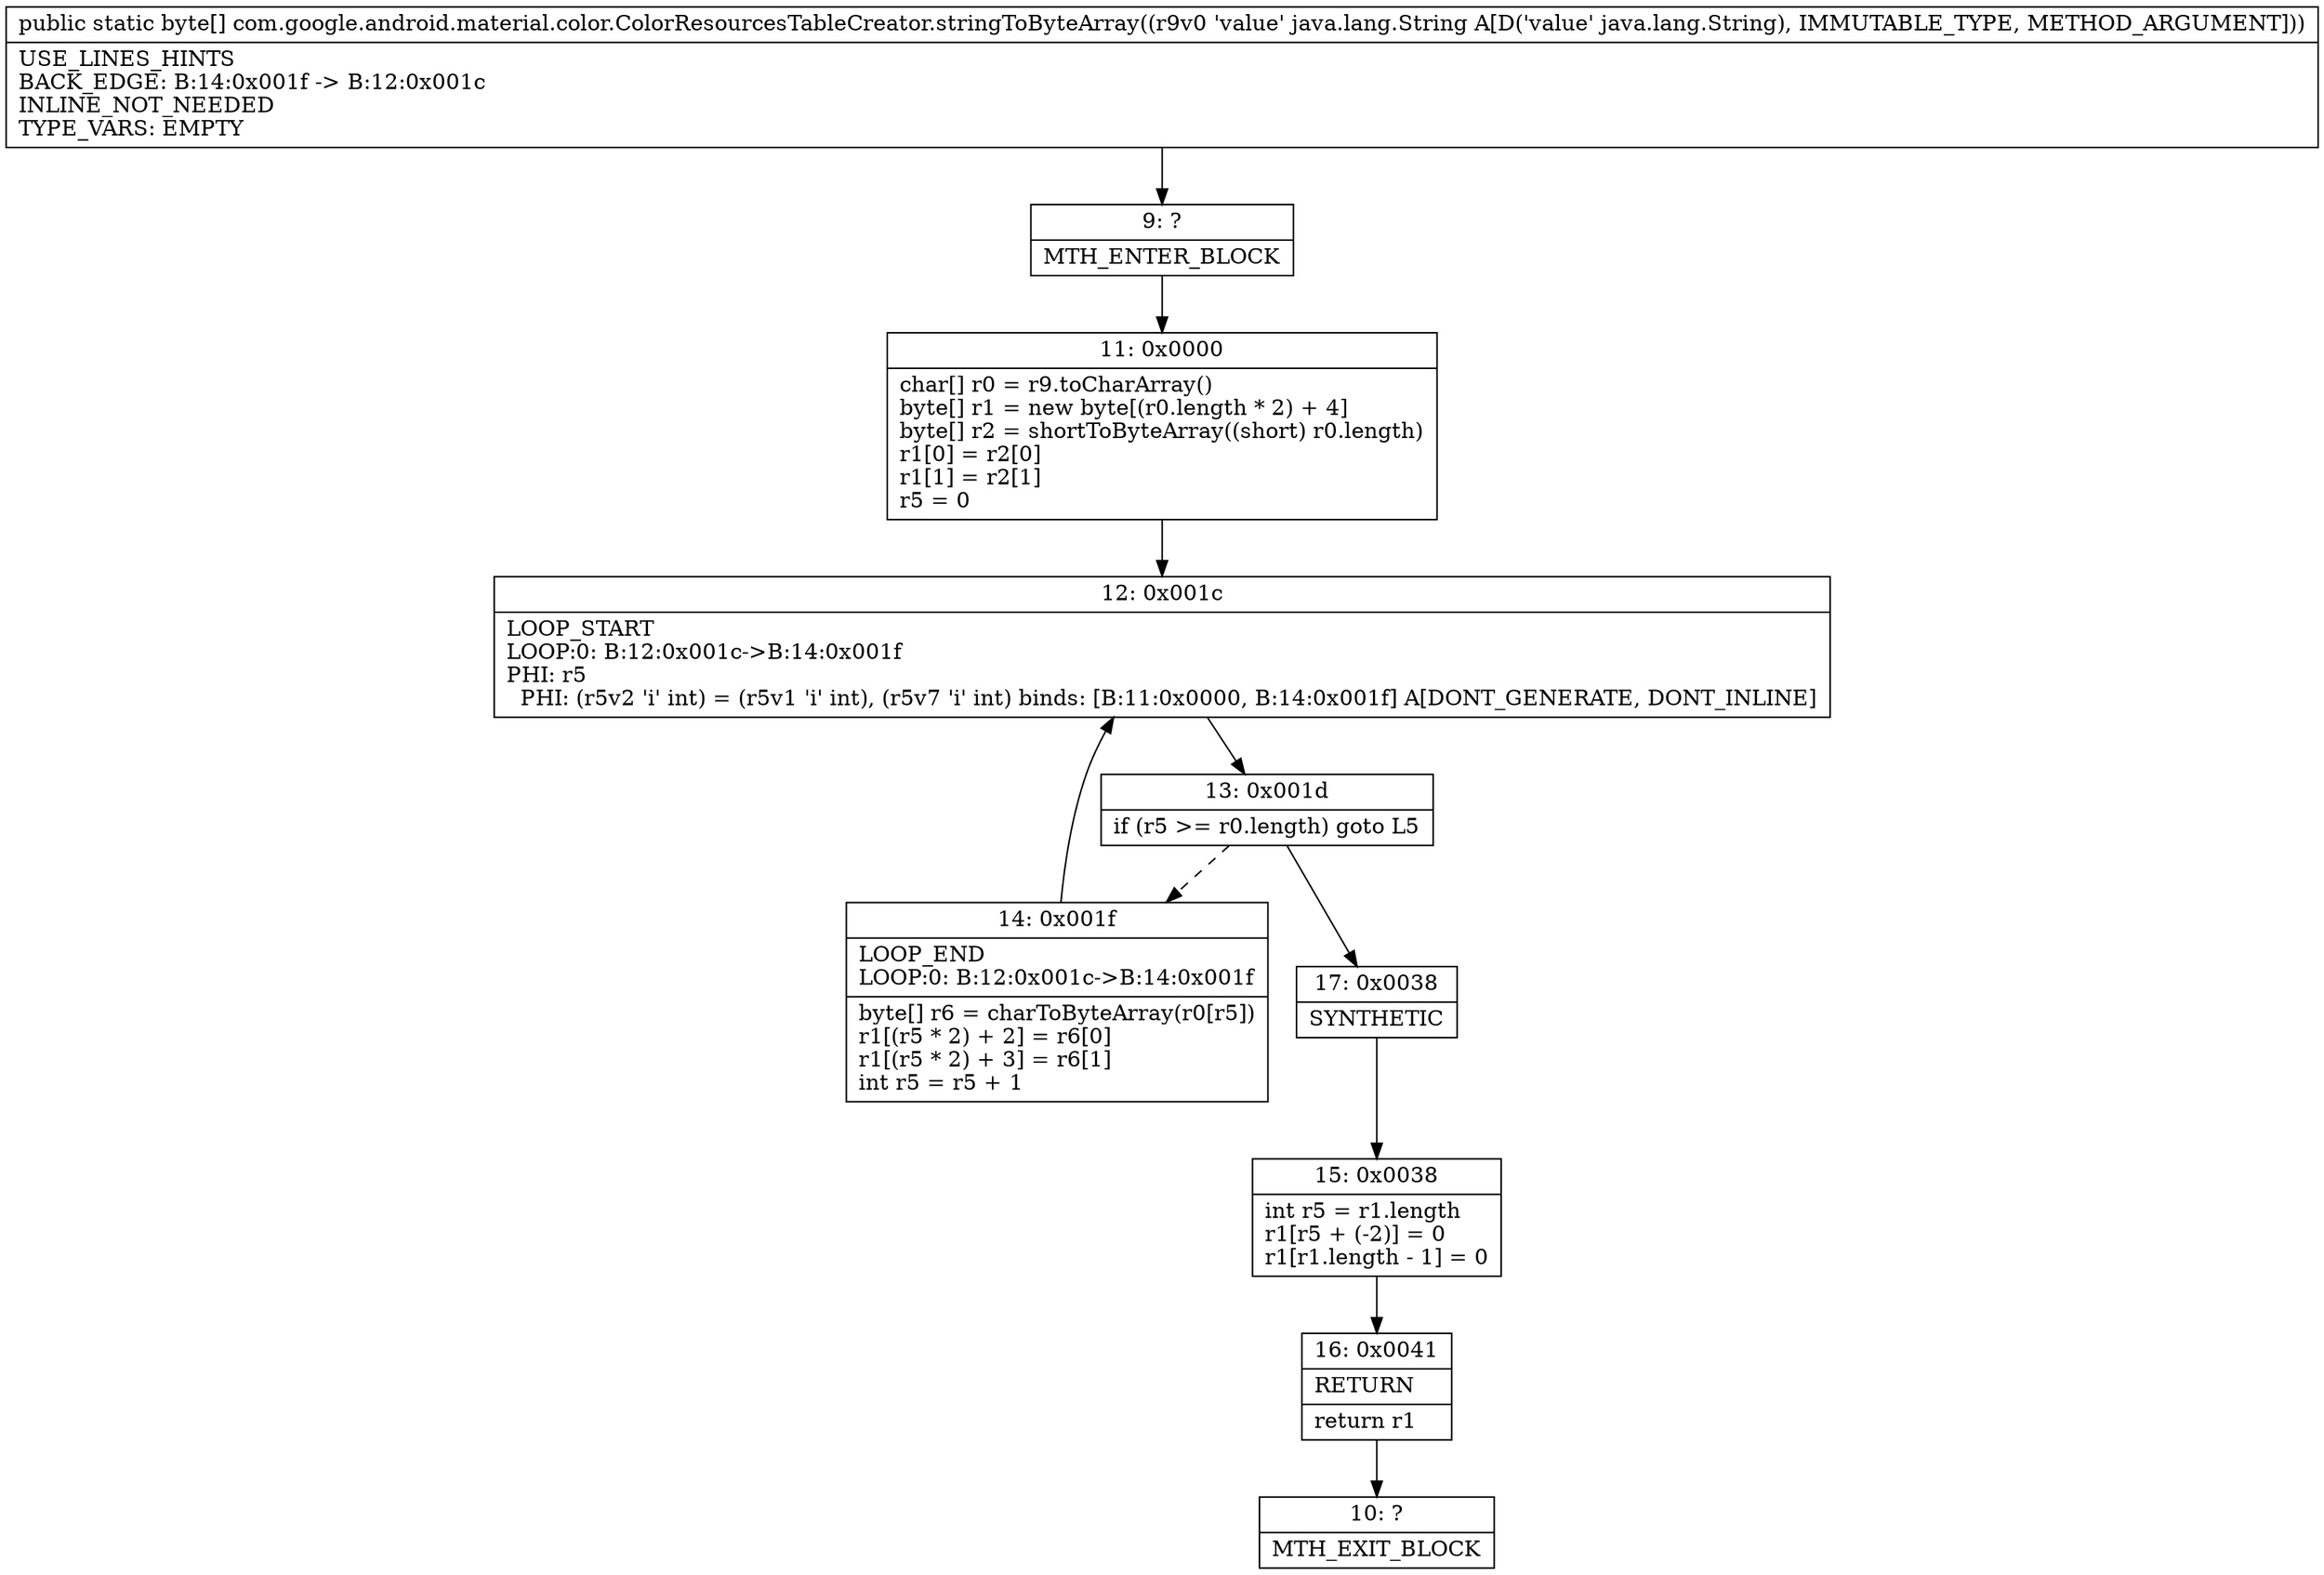 digraph "CFG forcom.google.android.material.color.ColorResourcesTableCreator.stringToByteArray(Ljava\/lang\/String;)[B" {
Node_9 [shape=record,label="{9\:\ ?|MTH_ENTER_BLOCK\l}"];
Node_11 [shape=record,label="{11\:\ 0x0000|char[] r0 = r9.toCharArray()\lbyte[] r1 = new byte[(r0.length * 2) + 4]\lbyte[] r2 = shortToByteArray((short) r0.length)\lr1[0] = r2[0]\lr1[1] = r2[1]\lr5 = 0\l}"];
Node_12 [shape=record,label="{12\:\ 0x001c|LOOP_START\lLOOP:0: B:12:0x001c\-\>B:14:0x001f\lPHI: r5 \l  PHI: (r5v2 'i' int) = (r5v1 'i' int), (r5v7 'i' int) binds: [B:11:0x0000, B:14:0x001f] A[DONT_GENERATE, DONT_INLINE]\l}"];
Node_13 [shape=record,label="{13\:\ 0x001d|if (r5 \>= r0.length) goto L5\l}"];
Node_14 [shape=record,label="{14\:\ 0x001f|LOOP_END\lLOOP:0: B:12:0x001c\-\>B:14:0x001f\l|byte[] r6 = charToByteArray(r0[r5])\lr1[(r5 * 2) + 2] = r6[0]\lr1[(r5 * 2) + 3] = r6[1]\lint r5 = r5 + 1\l}"];
Node_17 [shape=record,label="{17\:\ 0x0038|SYNTHETIC\l}"];
Node_15 [shape=record,label="{15\:\ 0x0038|int r5 = r1.length\lr1[r5 + (\-2)] = 0\lr1[r1.length \- 1] = 0\l}"];
Node_16 [shape=record,label="{16\:\ 0x0041|RETURN\l|return r1\l}"];
Node_10 [shape=record,label="{10\:\ ?|MTH_EXIT_BLOCK\l}"];
MethodNode[shape=record,label="{public static byte[] com.google.android.material.color.ColorResourcesTableCreator.stringToByteArray((r9v0 'value' java.lang.String A[D('value' java.lang.String), IMMUTABLE_TYPE, METHOD_ARGUMENT]))  | USE_LINES_HINTS\lBACK_EDGE: B:14:0x001f \-\> B:12:0x001c\lINLINE_NOT_NEEDED\lTYPE_VARS: EMPTY\l}"];
MethodNode -> Node_9;Node_9 -> Node_11;
Node_11 -> Node_12;
Node_12 -> Node_13;
Node_13 -> Node_14[style=dashed];
Node_13 -> Node_17;
Node_14 -> Node_12;
Node_17 -> Node_15;
Node_15 -> Node_16;
Node_16 -> Node_10;
}

